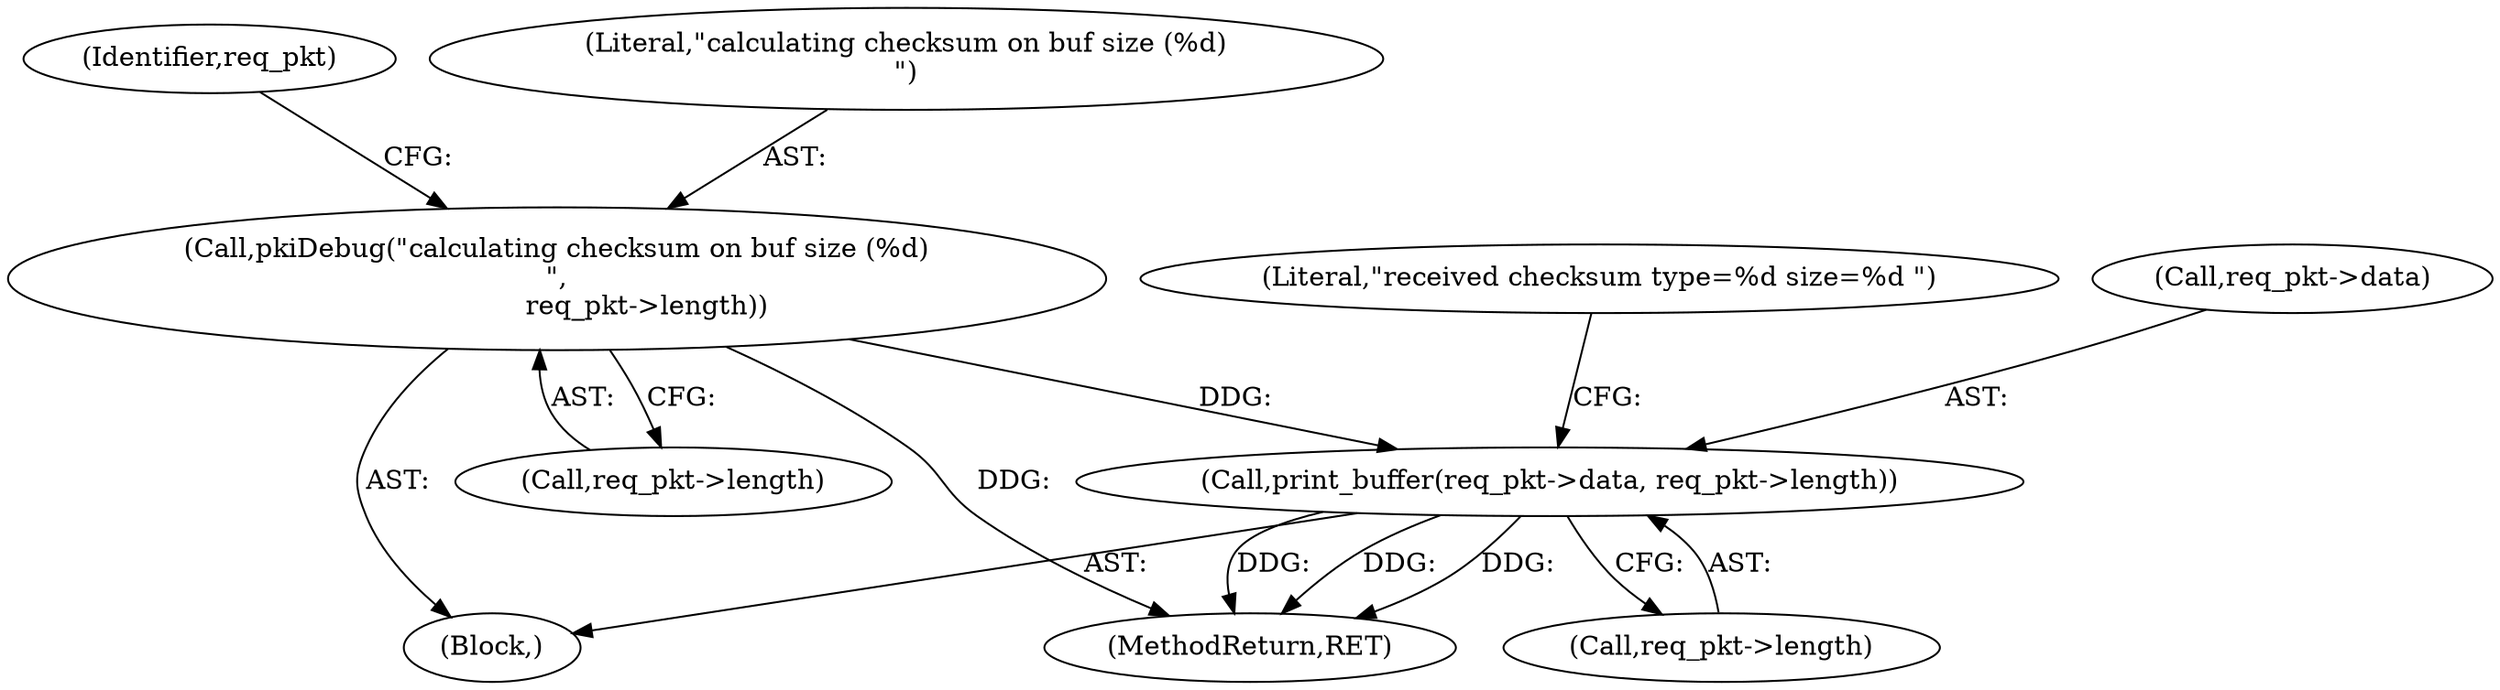 digraph "0_krb5_e3b5a5e5267818c97750b266df50b6a3d4649604_1@pointer" {
"1000677" [label="(Call,pkiDebug(\"calculating checksum on buf size (%d)\n\",\n                     req_pkt->length))"];
"1000682" [label="(Call,print_buffer(req_pkt->data, req_pkt->length))"];
"1000679" [label="(Call,req_pkt->length)"];
"1000684" [label="(Identifier,req_pkt)"];
"1000953" [label="(MethodReturn,RET)"];
"1000674" [label="(Block,)"];
"1000678" [label="(Literal,\"calculating checksum on buf size (%d)\n\")"];
"1000686" [label="(Call,req_pkt->length)"];
"1000690" [label="(Literal,\"received checksum type=%d size=%d \")"];
"1000683" [label="(Call,req_pkt->data)"];
"1000677" [label="(Call,pkiDebug(\"calculating checksum on buf size (%d)\n\",\n                     req_pkt->length))"];
"1000682" [label="(Call,print_buffer(req_pkt->data, req_pkt->length))"];
"1000677" -> "1000674"  [label="AST: "];
"1000677" -> "1000679"  [label="CFG: "];
"1000678" -> "1000677"  [label="AST: "];
"1000679" -> "1000677"  [label="AST: "];
"1000684" -> "1000677"  [label="CFG: "];
"1000677" -> "1000953"  [label="DDG: "];
"1000677" -> "1000682"  [label="DDG: "];
"1000682" -> "1000674"  [label="AST: "];
"1000682" -> "1000686"  [label="CFG: "];
"1000683" -> "1000682"  [label="AST: "];
"1000686" -> "1000682"  [label="AST: "];
"1000690" -> "1000682"  [label="CFG: "];
"1000682" -> "1000953"  [label="DDG: "];
"1000682" -> "1000953"  [label="DDG: "];
"1000682" -> "1000953"  [label="DDG: "];
}
